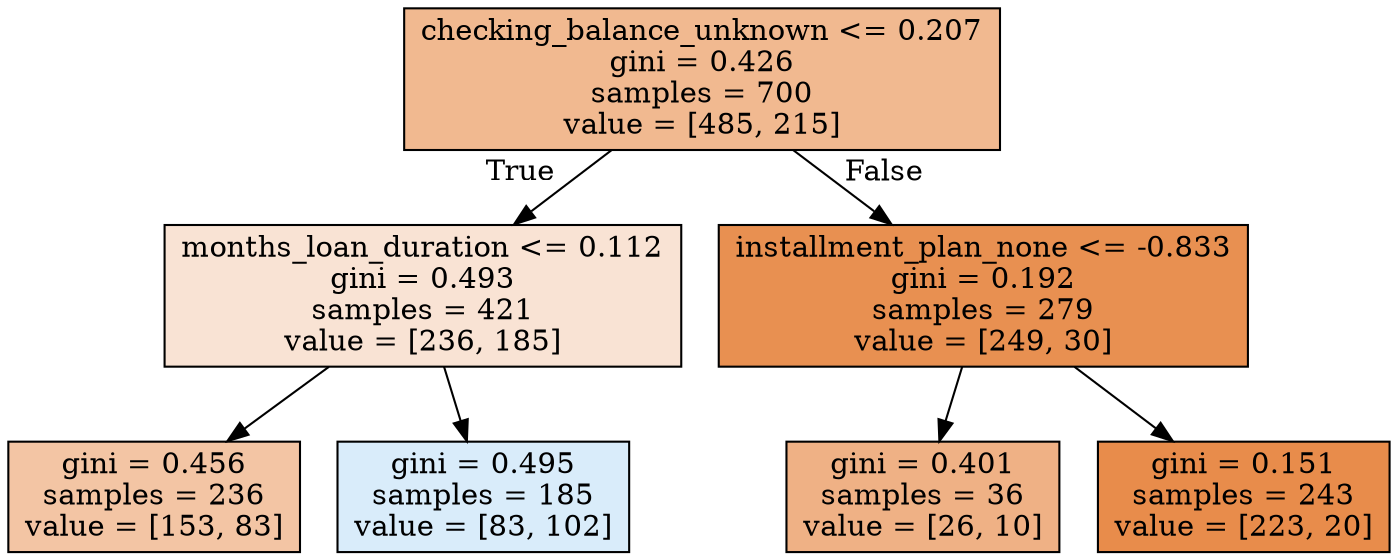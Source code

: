 digraph Tree {
node [shape=box, style="filled", color="black"] ;
0 [label="checking_balance_unknown <= 0.207\ngini = 0.426\nsamples = 700\nvalue = [485, 215]", fillcolor="#e581398e"] ;
1 [label="months_loan_duration <= 0.112\ngini = 0.493\nsamples = 421\nvalue = [236, 185]", fillcolor="#e5813937"] ;
0 -> 1 [labeldistance=2.5, labelangle=45, headlabel="True"] ;
2 [label="gini = 0.456\nsamples = 236\nvalue = [153, 83]", fillcolor="#e5813975"] ;
1 -> 2 ;
3 [label="gini = 0.495\nsamples = 185\nvalue = [83, 102]", fillcolor="#399de530"] ;
1 -> 3 ;
4 [label="installment_plan_none <= -0.833\ngini = 0.192\nsamples = 279\nvalue = [249, 30]", fillcolor="#e58139e0"] ;
0 -> 4 [labeldistance=2.5, labelangle=-45, headlabel="False"] ;
5 [label="gini = 0.401\nsamples = 36\nvalue = [26, 10]", fillcolor="#e581399d"] ;
4 -> 5 ;
6 [label="gini = 0.151\nsamples = 243\nvalue = [223, 20]", fillcolor="#e58139e8"] ;
4 -> 6 ;
}